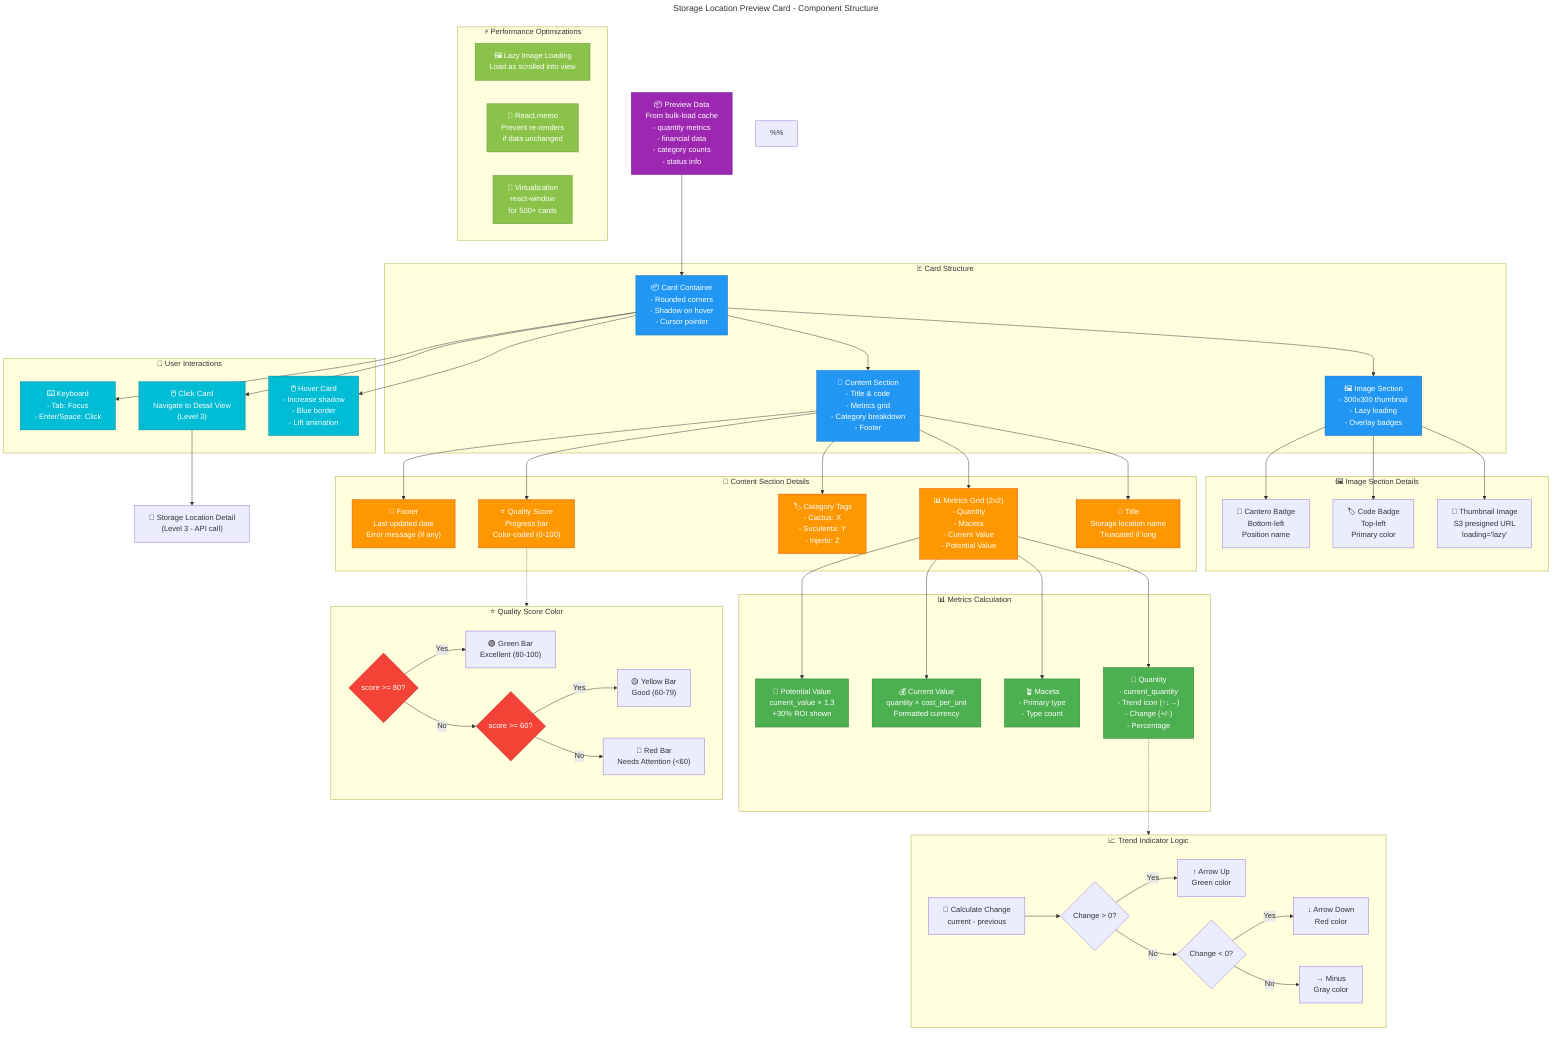 ---
title: Storage Location Preview Card - Component Structure
---
graph TB
    %% Data Input
    PreviewData["📦 Preview Data<br/>From bulk-load cache<br/>- quantity metrics<br/>- financial data<br/>- category counts<br/>- status info"]

    %% Card Rendering
    subgraph CardStructure["🃏 Card Structure"]
        CardContainer["📦 Card Container<br/>- Rounded corners<br/>- Shadow on hover<br/>- Cursor pointer"]

        ImageSection["🖼️ Image Section<br/>- 300x300 thumbnail<br/>- Lazy loading<br/>- Overlay badges"]

        ContentSection["📄 Content Section<br/>- Title & code<br/>- Metrics grid<br/>- Category breakdown<br/>- Footer"]
    end

    PreviewData --> CardContainer
    CardContainer --> ImageSection
    CardContainer --> ContentSection

    %% Image Details
    subgraph ImageDetails["🖼️ Image Section Details"]
        Thumbnail["📸 Thumbnail Image<br/>S3 presigned URL<br/>loading='lazy'"]
        CodeBadge["🏷️ Code Badge<br/>Top-left<br/>Primary color"]
%%        StatusBadge["✅ Status Badge<br/>Top-right<br/>Green/Yellow/Red"]
        CanteroBadge["📍 Cantero Badge<br/>Bottom-left<br/>Position name"]

        ImageSection --> Thumbnail
        ImageSection --> CodeBadge
%%        ImageSection --> StatusBadge
        ImageSection --> CanteroBadge
    end

    %% Content Details
    subgraph ContentDetails["📄 Content Section Details"]
        Title["📝 Title<br/>Storage location name<br/>Truncated if long"]

        MetricsGrid["📊 Metrics Grid (2x2)<br/>- Quantity<br/>- Maceta<br/>- Current Value<br/>- Potential Value"]

        CategoryTags["🏷️ Category Tags<br/>- Cactus: X<br/>- Suculenta: Y<br/>- Injerto: Z"]

        QualityBar["⭐ Quality Score<br/>Progress bar<br/>Color-coded (0-100)"]

        Footer["📅 Footer<br/>Last updated date<br/>Error message (if any)"]
    end

    ContentSection --> Title
    ContentSection --> MetricsGrid
    ContentSection --> CategoryTags
    ContentSection --> QualityBar
    ContentSection --> Footer

    %% Metrics Details
    subgraph MetricsDetails["📊 Metrics Calculation"]
        QuantityMetric["🔢 Quantity<br/>- current_quantity<br/>- Trend icon (↑↓→)<br/>- Change (+/-)<br/>- Percentage"]

        MacetaMetric["🪴 Maceta<br/>- Primary type<br/>- Type count"]

        ValueMetric["💰 Current Value<br/>quantity × cost_per_unit<br/>Formatted currency"]

        PotentialMetric["💎 Potential Value<br/>current_value × 1.3<br/>+30% ROI shown"]
    end

    MetricsGrid --> QuantityMetric
    MetricsGrid --> MacetaMetric
    MetricsGrid --> ValueMetric
    MetricsGrid --> PotentialMetric

    %% Trend Calculation
    subgraph TrendLogic["📈 Trend Indicator Logic"]
        CalcChange["🧮 Calculate Change<br/>current - previous"]

        PositiveChange{"Change > 0?"}
        NegativeChange{"Change < 0?"}

        ArrowUp["↑ Arrow Up<br/>Green color"]
        ArrowDown["↓ Arrow Down<br/>Red color"]
        ArrowFlat["→ Minus<br/>Gray color"]

        CalcChange --> PositiveChange
        PositiveChange -->|"Yes"| ArrowUp
        PositiveChange -->|"No"| NegativeChange
        NegativeChange -->|"Yes"| ArrowDown
        NegativeChange -->|"No"| ArrowFlat
    end

    QuantityMetric -.-> TrendLogic

%%    %% Status Badge Logic
%%    subgraph StatusLogic["✅ Status Badge Logic"]
%%        CheckError{"error_message<br/>exists?"}
%%        CheckStatus{"status ==<br/>'completed'?"}
%%
%%        ErrorBadge["🔴 Error Badge<br/>Red with icon"]
%%        SuccessBadge["🟢 Success Badge<br/>Green 'OK'"]
%%        ProcessingBadge["🟡 Processing Badge<br/>Yellow 'Processing'"]
%%        PendingBadge["⚪ Pending Badge<br/>Gray 'Pending'"]
%%
%%        CheckError -->|"Yes"| ErrorBadge
%%        CheckError -->|"No"| CheckStatus
%%        CheckStatus -->|"Yes"| SuccessBadge
%%        CheckStatus -->|"No"| ProcessingBadge
%%    end

%%    StatusBadge -.-> StatusLogic

    %% Quality Score Logic
    subgraph QualityLogic["⭐ Quality Score Color"]
        CheckHigh{"score >= 80?"}
        CheckMedium{"score >= 60?"}

        GreenBar["🟢 Green Bar<br/>Excellent (80-100)"]
        YellowBar["🟡 Yellow Bar<br/>Good (60-79)"]
        RedBar["🔴 Red Bar<br/>Needs Attention (<60)"]

        CheckHigh -->|"Yes"| GreenBar
        CheckHigh -->|"No"| CheckMedium
        CheckMedium -->|"Yes"| YellowBar
        CheckMedium -->|"No"| RedBar
    end

    QualityBar -.-> QualityLogic

    %% User Interaction
    subgraph UserInteraction["💬 User Interactions"]
        HoverCard["🖱️ Hover Card<br/>- Increase shadow<br/>- Blue border<br/>- Lift animation"]

        ClickCard["🖱️ Click Card<br/>Navigate to Detail View<br/>(Level 3)"]

        KeyboardNav["⌨️ Keyboard<br/>- Tab: Focus<br/>- Enter/Space: Click"]
    end

    CardContainer --> HoverCard
    CardContainer --> ClickCard
    CardContainer --> KeyboardNav

    ClickCard --> DetailView["📸 Storage Location Detail<br/>(Level 3 - API call)"]

    %% Performance
    subgraph Performance["⚡ Performance Optimizations"]
        LazyLoad["🖼️ Lazy Image Loading<br/>Load as scrolled into view"]
        Memoization["🧠 React.memo<br/>Prevent re-renders<br/>if data unchanged"]
        Virtualization["📜 Virtualization<br/>react-window<br/>for 500+ cards"]
    end

    %% Styling
    classDef dataClass fill:#9C27B0,stroke:#6A1B9A,color:#fff
    classDef cardClass fill:#2196F3,stroke:#1565C0,color:#fff
    classDef contentClass fill:#FF9800,stroke:#E65100,color:#fff
    classDef metricsClass fill:#4CAF50,stroke:#2E7D32,color:#fff
    classDef logicClass fill:#F44336,stroke:#C62828,color:#fff
    classDef interactionClass fill:#00BCD4,stroke:#00838F,color:#fff
    classDef perfClass fill:#8BC34A,stroke:#558B2F,color:#fff

    class PreviewData dataClass
    class CardContainer,ImageSection,ContentSection cardClass
    class Title,MetricsGrid,CategoryTags,QualityBar,Footer contentClass
    class QuantityMetric,MacetaMetric,ValueMetric,PotentialMetric metricsClass
    class CheckError,CheckStatus,CheckHigh,CheckMedium logicClass
    class HoverCard,ClickCard,KeyboardNav interactionClass
    class LazyLoad,Memoization,Virtualization perfClass